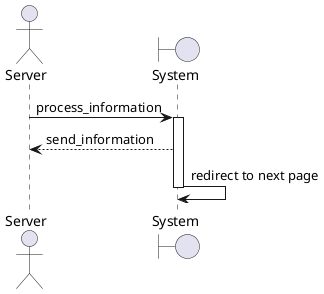 @startuml information
actor Server
boundary System as system
Server -> system: process_information
activate system
system --> Server: send_information
system -> system: redirect to next page
deactivate system
@enduml
